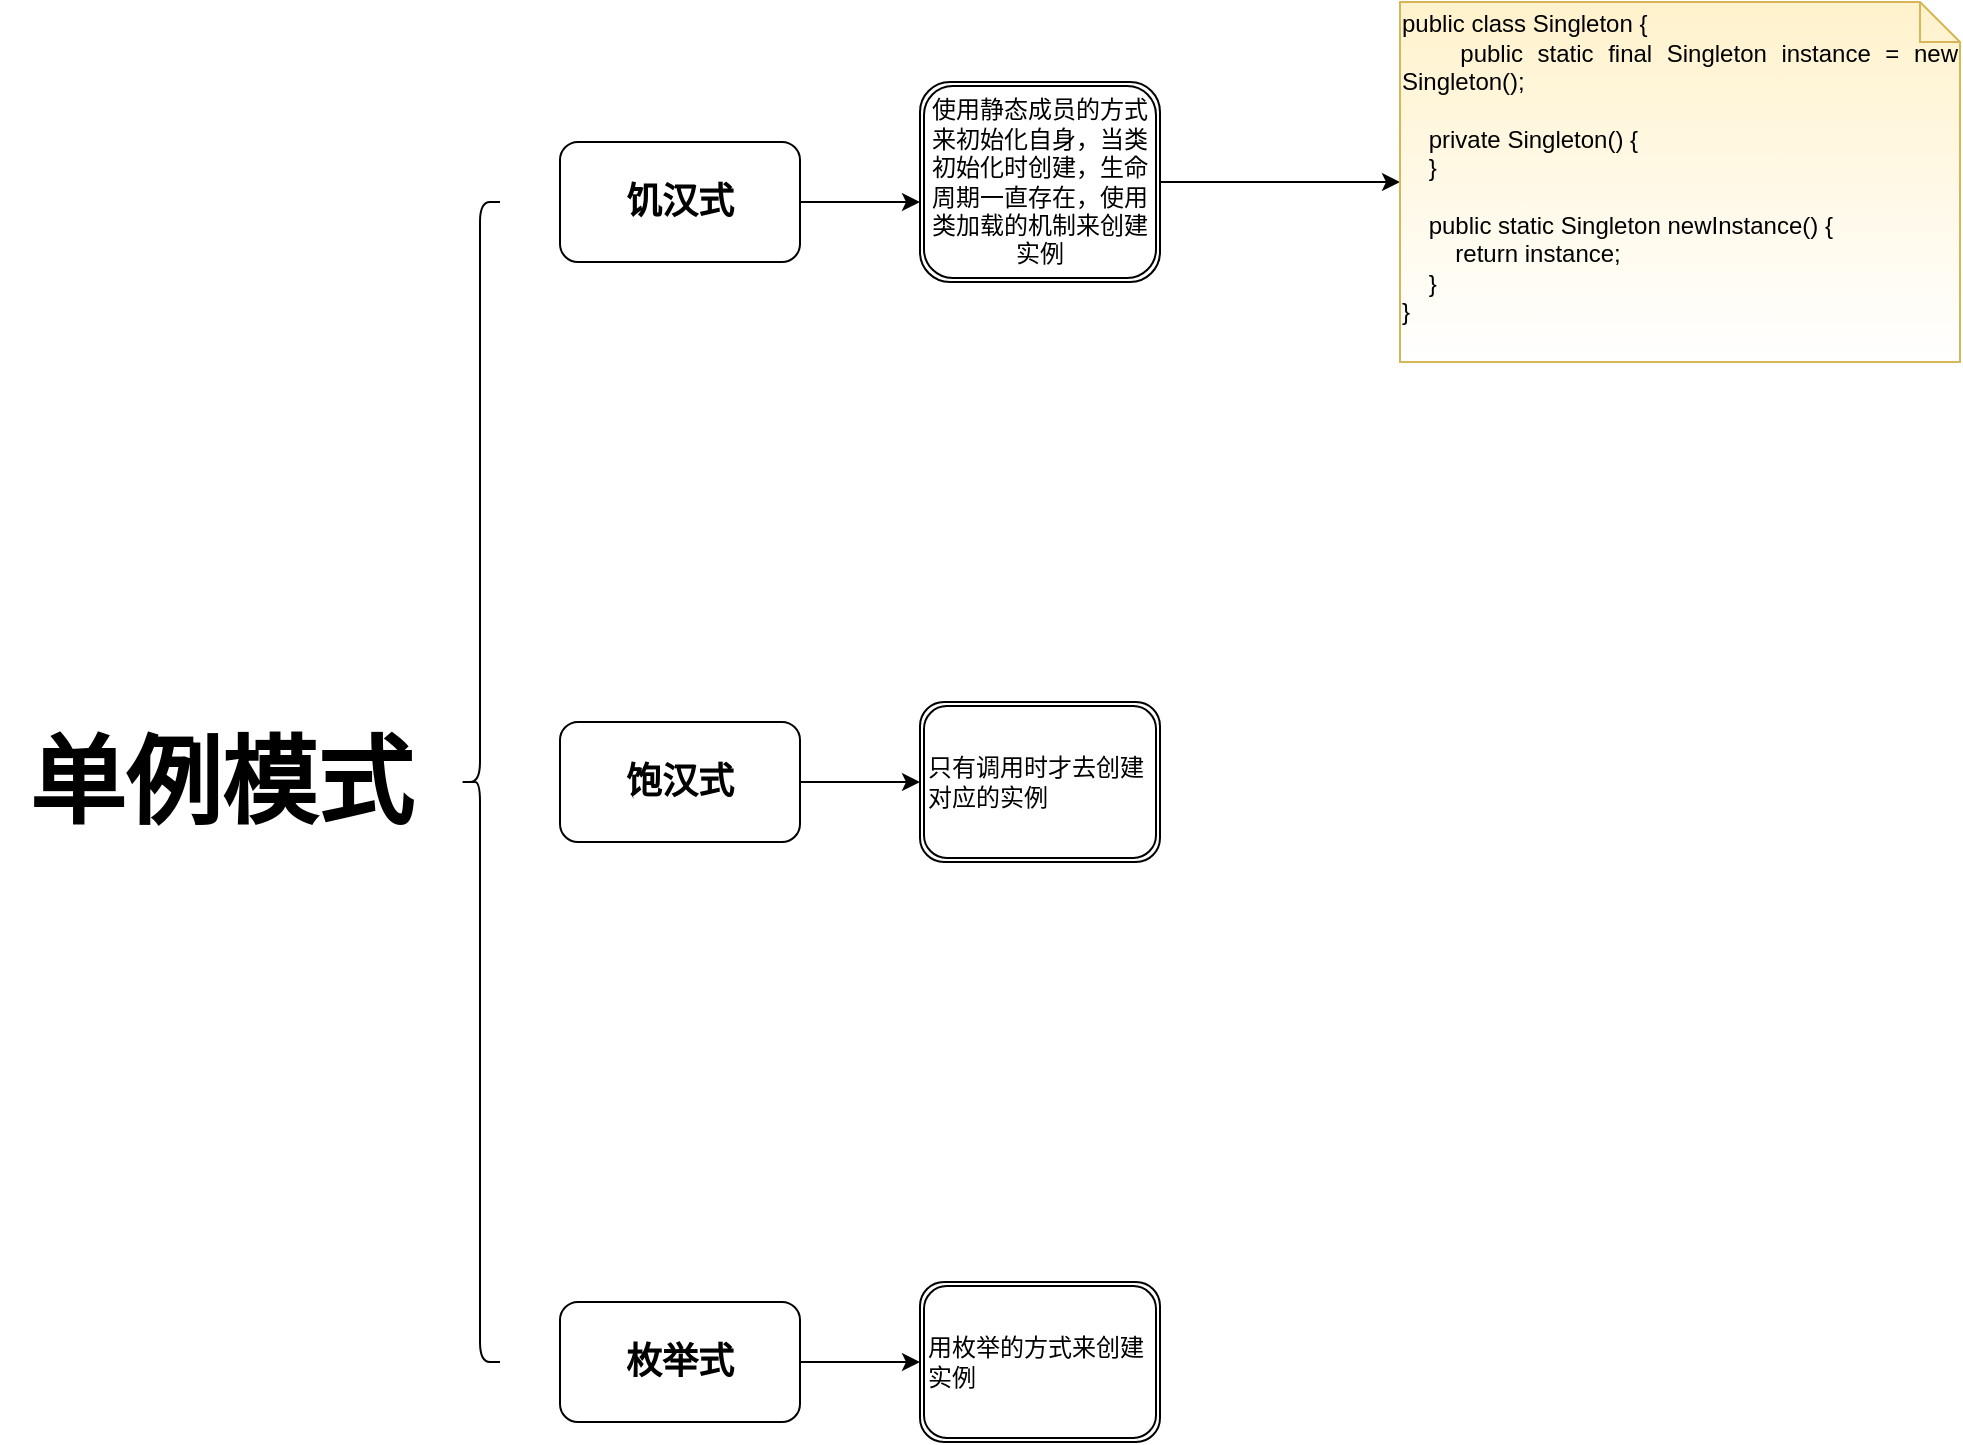 <mxfile version="13.6.2" type="github">
  <diagram id="HceogB8nZZlcLV3kAq2E" name="Page-1">
    <mxGraphModel dx="1422" dy="1963" grid="1" gridSize="10" guides="1" tooltips="1" connect="1" arrows="1" fold="1" page="1" pageScale="1" pageWidth="827" pageHeight="1169" math="0" shadow="0">
      <root>
        <mxCell id="0" />
        <mxCell id="1" parent="0" />
        <mxCell id="4UymY73XuzZEumnYel4M-4" value="&lt;h1&gt;&lt;font face=&quot;Comic Sans MS&quot;&gt;单例模式&lt;/font&gt;&lt;/h1&gt;" style="text;strokeColor=none;fillColor=none;html=1;fontSize=24;fontStyle=1;verticalAlign=middle;align=center;" vertex="1" parent="1">
          <mxGeometry y="-740" width="220" height="40" as="geometry" />
        </mxCell>
        <mxCell id="4UymY73XuzZEumnYel4M-6" value="" style="shape=curlyBracket;whiteSpace=wrap;html=1;rounded=1;" vertex="1" parent="1">
          <mxGeometry x="230" y="-1010" width="20" height="580" as="geometry" />
        </mxCell>
        <mxCell id="4UymY73XuzZEumnYel4M-15" style="edgeStyle=orthogonalEdgeStyle;rounded=0;orthogonalLoop=1;jettySize=auto;html=1;entryX=0;entryY=0.5;entryDx=0;entryDy=0;" edge="1" parent="1" source="4UymY73XuzZEumnYel4M-8">
          <mxGeometry relative="1" as="geometry">
            <mxPoint x="460" y="-1010" as="targetPoint" />
          </mxGeometry>
        </mxCell>
        <mxCell id="4UymY73XuzZEumnYel4M-8" value="&lt;h2&gt;饥汉式&lt;/h2&gt;" style="rounded=1;whiteSpace=wrap;html=1;" vertex="1" parent="1">
          <mxGeometry x="280" y="-1040" width="120" height="60" as="geometry" />
        </mxCell>
        <mxCell id="4UymY73XuzZEumnYel4M-20" style="edgeStyle=orthogonalEdgeStyle;rounded=0;orthogonalLoop=1;jettySize=auto;html=1;entryX=0;entryY=0.5;entryDx=0;entryDy=0;" edge="1" parent="1" source="4UymY73XuzZEumnYel4M-11" target="4UymY73XuzZEumnYel4M-18">
          <mxGeometry relative="1" as="geometry" />
        </mxCell>
        <mxCell id="4UymY73XuzZEumnYel4M-11" value="&lt;h2&gt;饱汉式&lt;/h2&gt;" style="rounded=1;whiteSpace=wrap;html=1;" vertex="1" parent="1">
          <mxGeometry x="280" y="-750" width="120" height="60" as="geometry" />
        </mxCell>
        <mxCell id="4UymY73XuzZEumnYel4M-21" style="edgeStyle=orthogonalEdgeStyle;rounded=0;orthogonalLoop=1;jettySize=auto;html=1;entryX=0;entryY=0.5;entryDx=0;entryDy=0;" edge="1" parent="1" source="4UymY73XuzZEumnYel4M-12" target="4UymY73XuzZEumnYel4M-19">
          <mxGeometry relative="1" as="geometry" />
        </mxCell>
        <mxCell id="4UymY73XuzZEumnYel4M-12" value="&lt;h2&gt;枚举式&lt;/h2&gt;" style="rounded=1;whiteSpace=wrap;html=1;" vertex="1" parent="1">
          <mxGeometry x="280" y="-460" width="120" height="60" as="geometry" />
        </mxCell>
        <mxCell id="4UymY73XuzZEumnYel4M-23" style="edgeStyle=orthogonalEdgeStyle;rounded=0;orthogonalLoop=1;jettySize=auto;html=1;" edge="1" parent="1" source="4UymY73XuzZEumnYel4M-17" target="4UymY73XuzZEumnYel4M-22">
          <mxGeometry relative="1" as="geometry" />
        </mxCell>
        <mxCell id="4UymY73XuzZEumnYel4M-17" value="&lt;span style=&quot;text-align: left&quot;&gt;使用静态成员的方式来初始化自身，当类初始化时创建，生命周期一直存在，使用类加载的机制来创建实例&lt;/span&gt;" style="shape=ext;double=1;rounded=1;whiteSpace=wrap;html=1;" vertex="1" parent="1">
          <mxGeometry x="460" y="-1070" width="120" height="100" as="geometry" />
        </mxCell>
        <mxCell id="4UymY73XuzZEumnYel4M-18" value="&lt;div&gt;只有调用时才去创建对应的实例&lt;/div&gt;" style="shape=ext;double=1;rounded=1;whiteSpace=wrap;html=1;align=left;" vertex="1" parent="1">
          <mxGeometry x="460" y="-760" width="120" height="80" as="geometry" />
        </mxCell>
        <mxCell id="4UymY73XuzZEumnYel4M-19" value="&lt;div&gt;&lt;span&gt;用枚举的方式来创建实例&lt;/span&gt;&lt;/div&gt;" style="shape=ext;double=1;rounded=1;whiteSpace=wrap;html=1;align=left;" vertex="1" parent="1">
          <mxGeometry x="460" y="-470" width="120" height="80" as="geometry" />
        </mxCell>
        <mxCell id="4UymY73XuzZEumnYel4M-22" value="&lt;div style=&quot;text-align: justify&quot;&gt;public class Singleton {&lt;/div&gt;&lt;div style=&quot;text-align: justify&quot;&gt;&amp;nbsp; &amp;nbsp; public static final Singleton instance = new Singleton();&lt;/div&gt;&lt;div style=&quot;text-align: justify&quot;&gt;&amp;nbsp; &amp;nbsp;&amp;nbsp;&lt;/div&gt;&lt;div style=&quot;text-align: justify&quot;&gt;&amp;nbsp; &amp;nbsp; private Singleton() {&lt;/div&gt;&lt;div style=&quot;text-align: justify&quot;&gt;&amp;nbsp; &amp;nbsp; }&lt;/div&gt;&lt;div style=&quot;text-align: justify&quot;&gt;&lt;br&gt;&lt;/div&gt;&lt;div style=&quot;text-align: justify&quot;&gt;&amp;nbsp; &amp;nbsp; public static Singleton newInstance() {&lt;/div&gt;&lt;div style=&quot;text-align: justify&quot;&gt;&amp;nbsp; &amp;nbsp; &amp;nbsp; &amp;nbsp; return instance;&lt;/div&gt;&lt;div style=&quot;text-align: justify&quot;&gt;&amp;nbsp; &amp;nbsp; }&lt;/div&gt;&lt;div style=&quot;text-align: justify&quot;&gt;}&lt;/div&gt;&lt;div style=&quot;text-align: justify&quot;&gt;&lt;br&gt;&lt;/div&gt;" style="shape=note;size=20;whiteSpace=wrap;html=1;strokeColor=#d6b656;fillColor=#fff2cc;gradientColor=#ffffff;" vertex="1" parent="1">
          <mxGeometry x="700" y="-1110" width="280" height="180" as="geometry" />
        </mxCell>
      </root>
    </mxGraphModel>
  </diagram>
</mxfile>
